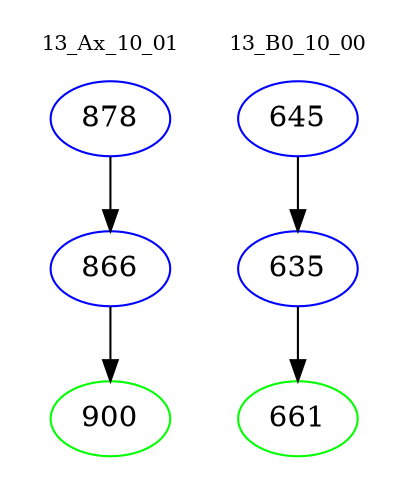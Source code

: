 digraph{
subgraph cluster_0 {
color = white
label = "13_Ax_10_01";
fontsize=10;
T0_878 [label="878", color="blue"]
T0_878 -> T0_866 [color="black"]
T0_866 [label="866", color="blue"]
T0_866 -> T0_900 [color="black"]
T0_900 [label="900", color="green"]
}
subgraph cluster_1 {
color = white
label = "13_B0_10_00";
fontsize=10;
T1_645 [label="645", color="blue"]
T1_645 -> T1_635 [color="black"]
T1_635 [label="635", color="blue"]
T1_635 -> T1_661 [color="black"]
T1_661 [label="661", color="green"]
}
}
